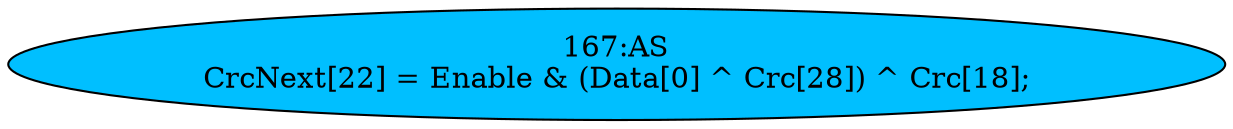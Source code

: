 strict digraph "" {
	node [label="\N"];
	"167:AS"	 [ast="<pyverilog.vparser.ast.Assign object at 0x7f417dcca850>",
		def_var="['CrcNext']",
		fillcolor=deepskyblue,
		label="167:AS
CrcNext[22] = Enable & (Data[0] ^ Crc[28]) ^ Crc[18];",
		statements="[]",
		style=filled,
		typ=Assign,
		use_var="['Enable', 'Data', 'Crc', 'Crc']"];
}
